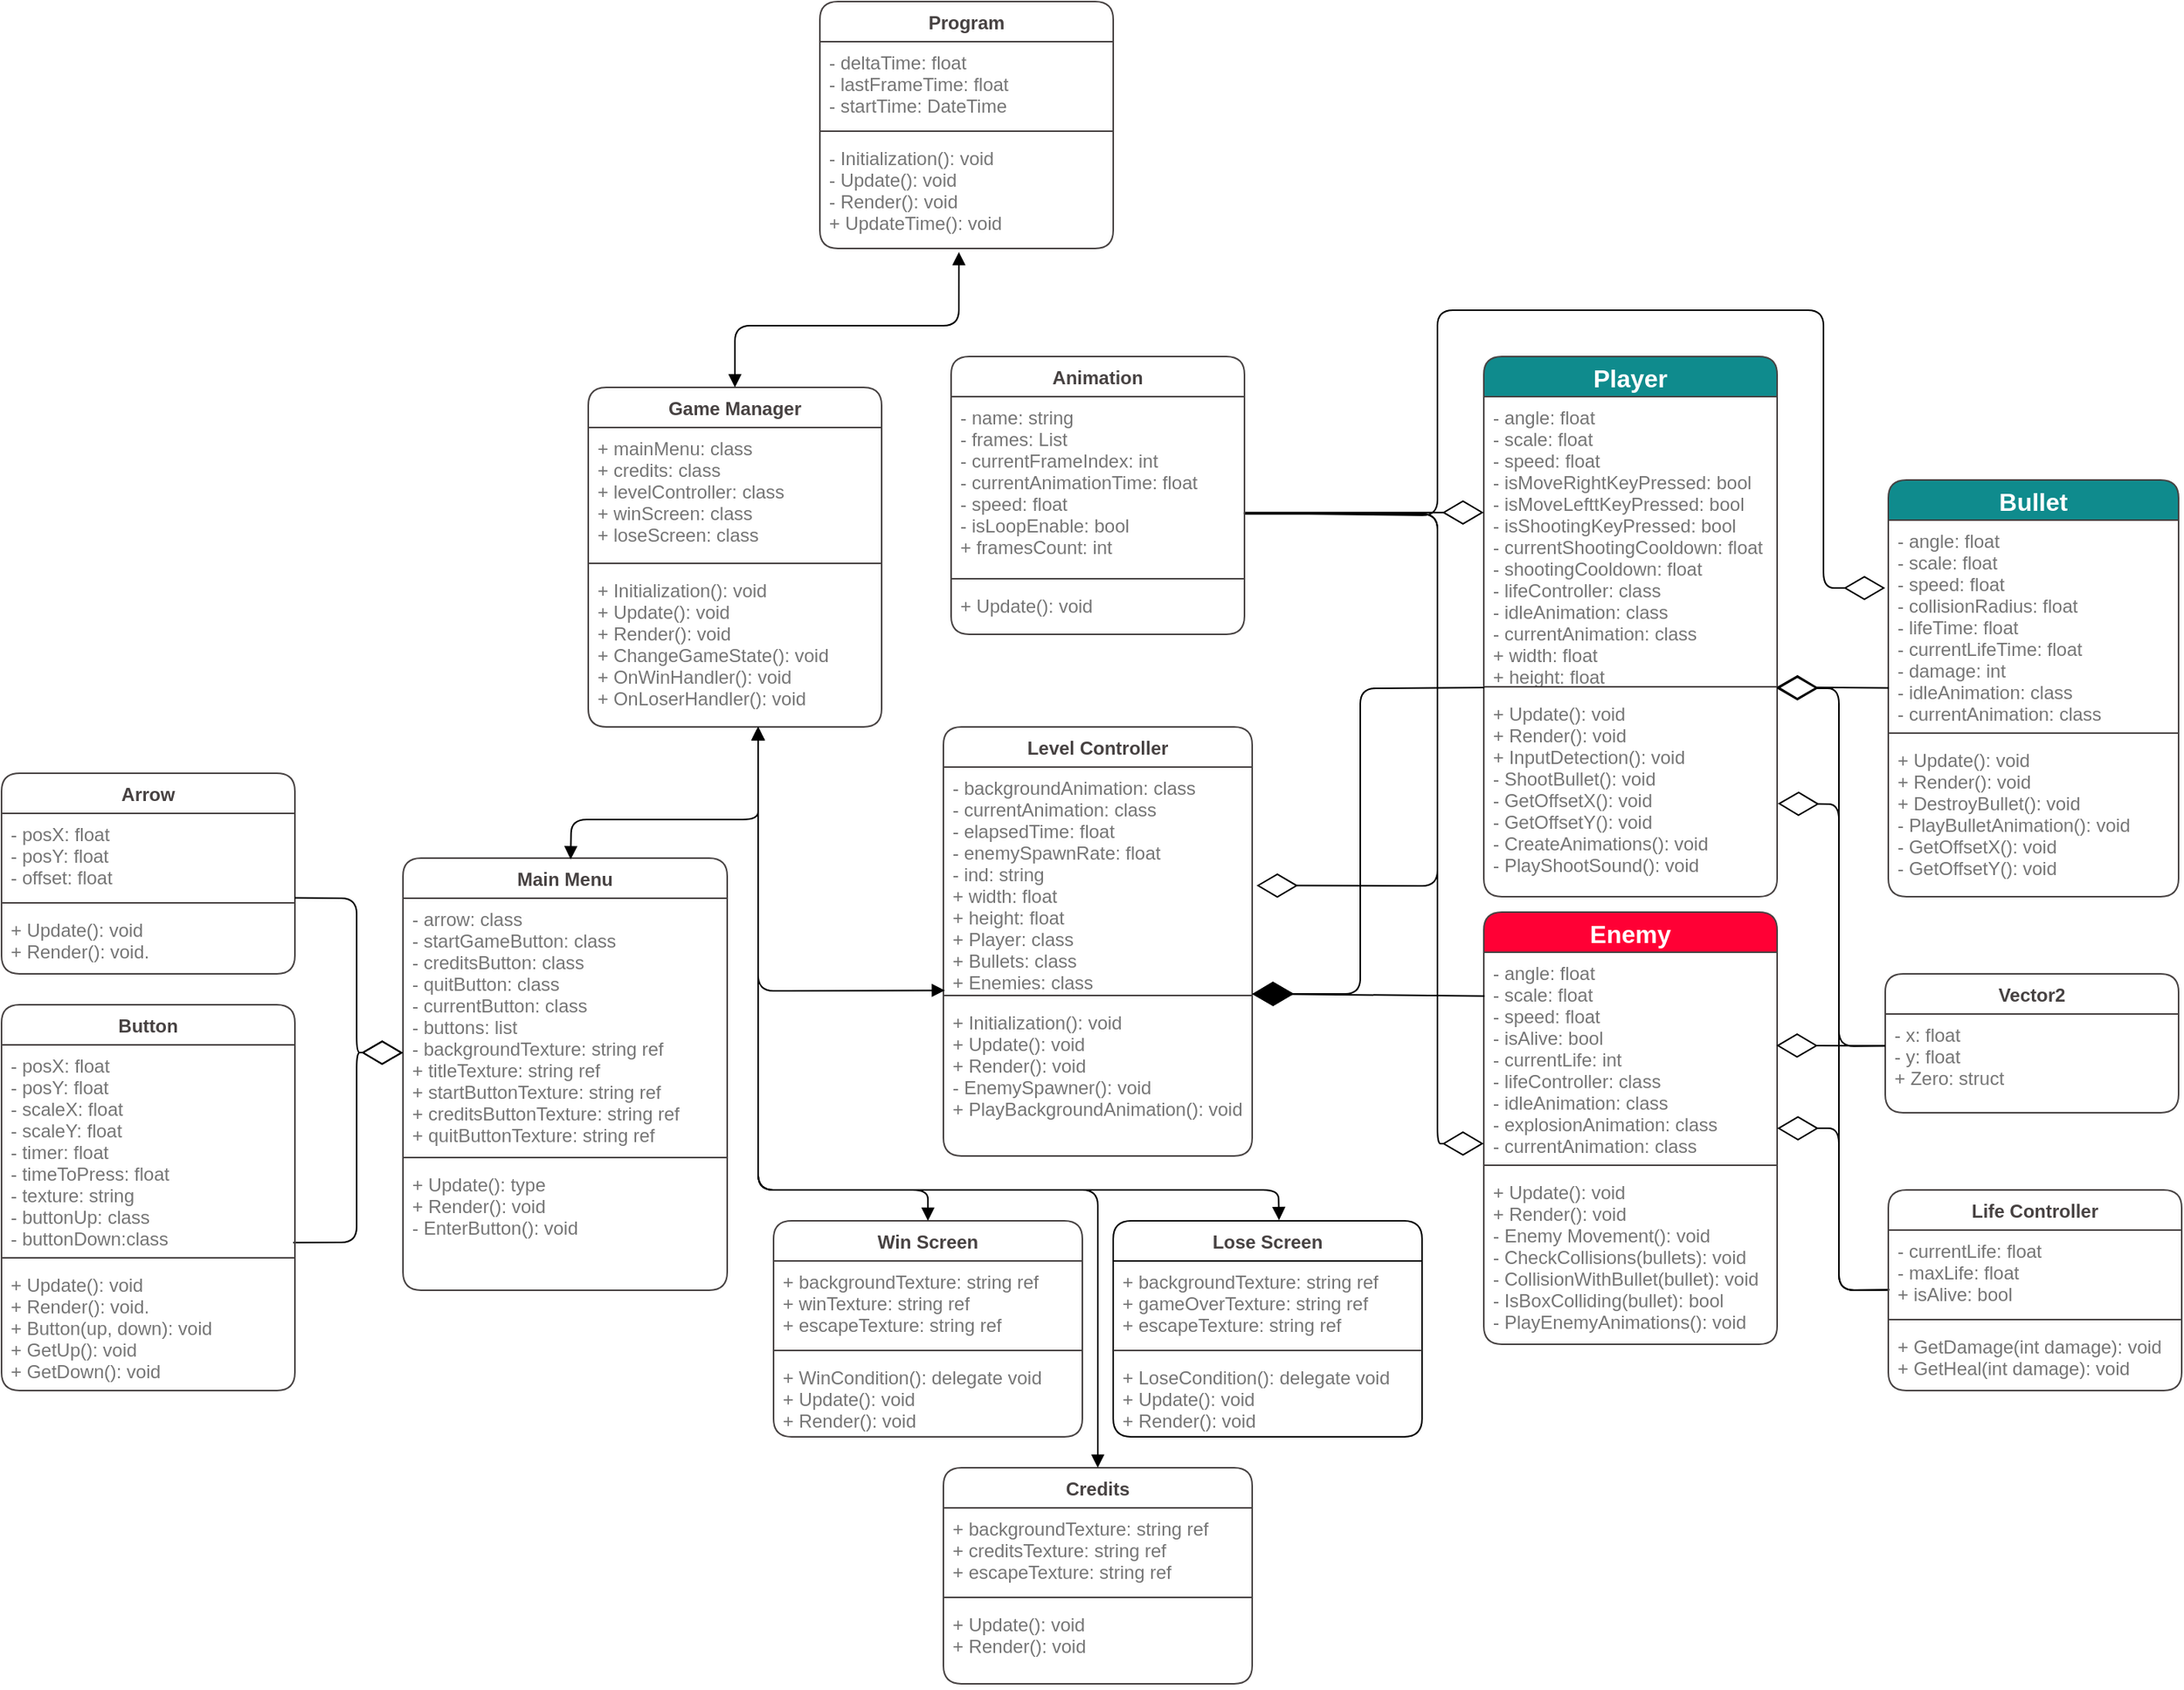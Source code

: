 <mxfile version="13.7.6" type="github">
  <diagram id="qndzooYuOsI9vQTV-2E2" name="Page-1">
    <mxGraphModel dx="2426" dy="2489" grid="1" gridSize="10" guides="1" tooltips="1" connect="1" arrows="1" fold="1" page="1" pageScale="1" pageWidth="827" pageHeight="1169" math="0" shadow="0">
      <root>
        <mxCell id="0" />
        <mxCell id="1" parent="0" />
        <mxCell id="__Ho9a0e8Cbjixezcl90-10" value="Main Menu" style="swimlane;fontStyle=1;align=center;verticalAlign=top;childLayout=stackLayout;horizontal=1;startSize=26;horizontalStack=0;resizeParent=1;resizeParentMax=0;resizeLast=0;collapsible=1;marginBottom=0;strokeColor=#474242;fontColor=#474242;rounded=1;" parent="1" vertex="1">
          <mxGeometry x="290" y="105" width="210" height="280" as="geometry">
            <mxRectangle x="540" y="60" width="90" height="26" as="alternateBounds" />
          </mxGeometry>
        </mxCell>
        <mxCell id="__Ho9a0e8Cbjixezcl90-11" value="- arrow: class&#xa;- startGameButton: class&#xa;- creditsButton: class&#xa;- quitButton: class&#xa;- currentButton: class&#xa;- buttons: list&#xa;- backgroundTexture: string ref&#xa;+ titleTexture: string ref&#xa;+ startButtonTexture: string ref&#xa;+ creditsButtonTexture: string ref&#xa;+ quitButtonTexture: string ref&#xa;&#xa;&#xa;&#xa;" style="text;strokeColor=none;fillColor=none;align=left;verticalAlign=top;spacingLeft=4;spacingRight=4;overflow=hidden;rotatable=0;points=[[0,0.5],[1,0.5]];portConstraint=eastwest;fontColor=#757575;" parent="__Ho9a0e8Cbjixezcl90-10" vertex="1">
          <mxGeometry y="26" width="210" height="164" as="geometry" />
        </mxCell>
        <mxCell id="__Ho9a0e8Cbjixezcl90-12" value="" style="line;strokeWidth=1;fillColor=none;align=left;verticalAlign=middle;spacingTop=-1;spacingLeft=3;spacingRight=3;rotatable=0;labelPosition=right;points=[];portConstraint=eastwest;strokeColor=#474242;" parent="__Ho9a0e8Cbjixezcl90-10" vertex="1">
          <mxGeometry y="190" width="210" height="8" as="geometry" />
        </mxCell>
        <mxCell id="__Ho9a0e8Cbjixezcl90-13" value="+ Update(): type&#xa;+ Render(): void&#xa;- EnterButton(): void" style="text;strokeColor=none;fillColor=none;align=left;verticalAlign=top;spacingLeft=4;spacingRight=4;overflow=hidden;rotatable=0;points=[[0,0.5],[1,0.5]];portConstraint=eastwest;fontColor=#757575;" parent="__Ho9a0e8Cbjixezcl90-10" vertex="1">
          <mxGeometry y="198" width="210" height="82" as="geometry" />
        </mxCell>
        <mxCell id="cDbr9pqiHkYNRHpvem8W-2" value="Program" style="swimlane;fontStyle=1;align=center;verticalAlign=top;childLayout=stackLayout;horizontal=1;startSize=26;horizontalStack=0;resizeParent=1;resizeParentMax=0;resizeLast=0;collapsible=1;marginBottom=0;strokeColor=#474242;fontColor=#474242;rounded=1;" vertex="1" parent="1">
          <mxGeometry x="560" y="-450" width="190" height="160" as="geometry">
            <mxRectangle x="320" y="80" width="120" height="26" as="alternateBounds" />
          </mxGeometry>
        </mxCell>
        <mxCell id="cDbr9pqiHkYNRHpvem8W-3" value="- deltaTime: float&#xa;- lastFrameTime: float&#xa;- startTime: DateTime" style="text;strokeColor=none;fillColor=none;align=left;verticalAlign=top;spacingLeft=4;spacingRight=4;overflow=hidden;rotatable=0;points=[[0,0.5],[1,0.5]];portConstraint=eastwest;fontColor=#757575;fontSize=12;spacing=2;labelBorderColor=none;labelBackgroundColor=none;glass=0;rounded=0;shadow=0;" vertex="1" parent="cDbr9pqiHkYNRHpvem8W-2">
          <mxGeometry y="26" width="190" height="54" as="geometry" />
        </mxCell>
        <mxCell id="cDbr9pqiHkYNRHpvem8W-4" value="" style="line;strokeWidth=1;fillColor=none;align=left;verticalAlign=middle;spacingTop=-1;spacingLeft=3;spacingRight=3;rotatable=0;labelPosition=right;points=[];portConstraint=eastwest;strokeColor=#474242;" vertex="1" parent="cDbr9pqiHkYNRHpvem8W-2">
          <mxGeometry y="80" width="190" height="8" as="geometry" />
        </mxCell>
        <mxCell id="cDbr9pqiHkYNRHpvem8W-5" value="- Initialization(): void&#xa;- Update(): void&#xa;- Render(): void&#xa;+ UpdateTime(): void&#xa;" style="text;strokeColor=none;fillColor=none;align=left;verticalAlign=top;spacingLeft=4;spacingRight=4;overflow=hidden;rotatable=0;points=[[0,0.5],[1,0.5]];portConstraint=eastwest;fontColor=#757575;" vertex="1" parent="cDbr9pqiHkYNRHpvem8W-2">
          <mxGeometry y="88" width="190" height="72" as="geometry" />
        </mxCell>
        <mxCell id="VCtyWDP-UbswdoHUinNG-13" value="Win Screen" style="swimlane;fontStyle=1;align=center;verticalAlign=top;childLayout=stackLayout;horizontal=1;startSize=26;horizontalStack=0;resizeParent=1;resizeParentMax=0;resizeLast=0;collapsible=1;marginBottom=0;strokeColor=#474242;fillColor=none;fontColor=#474242;rounded=1;" parent="1" vertex="1">
          <mxGeometry x="530" y="340" width="200" height="140" as="geometry">
            <mxRectangle x="540" y="60" width="90" height="26" as="alternateBounds" />
          </mxGeometry>
        </mxCell>
        <mxCell id="VCtyWDP-UbswdoHUinNG-14" value="+ backgroundTexture: string ref&#xa;+ winTexture: string ref&#xa;+ escapeTexture: string ref&#xa;&#xa;" style="text;strokeColor=none;fillColor=none;align=left;verticalAlign=top;spacingLeft=4;spacingRight=4;overflow=hidden;rotatable=0;points=[[0,0.5],[1,0.5]];portConstraint=eastwest;fontColor=#757575;" parent="VCtyWDP-UbswdoHUinNG-13" vertex="1">
          <mxGeometry y="26" width="200" height="54" as="geometry" />
        </mxCell>
        <mxCell id="VCtyWDP-UbswdoHUinNG-15" value="" style="line;strokeWidth=1;fillColor=none;align=left;verticalAlign=middle;spacingTop=-1;spacingLeft=3;spacingRight=3;rotatable=0;labelPosition=right;points=[];portConstraint=eastwest;strokeColor=#474242;" parent="VCtyWDP-UbswdoHUinNG-13" vertex="1">
          <mxGeometry y="80" width="200" height="8" as="geometry" />
        </mxCell>
        <mxCell id="VCtyWDP-UbswdoHUinNG-16" value="+ WinCondition(): delegate void&#xa;+ Update(): void&#xa;+ Render(): void&#xa;" style="text;strokeColor=none;fillColor=none;align=left;verticalAlign=top;spacingLeft=4;spacingRight=4;overflow=hidden;rotatable=0;points=[[0,0.5],[1,0.5]];portConstraint=eastwest;fontColor=#757575;" parent="VCtyWDP-UbswdoHUinNG-13" vertex="1">
          <mxGeometry y="88" width="200" height="52" as="geometry" />
        </mxCell>
        <mxCell id="VCtyWDP-UbswdoHUinNG-17" value="Lose Screen" style="swimlane;fontStyle=1;align=center;verticalAlign=top;childLayout=stackLayout;horizontal=1;startSize=26;horizontalStack=0;resizeParent=1;resizeParentMax=0;resizeLast=0;collapsible=1;marginBottom=0;rounded=1;fontColor=#474242;" parent="1" vertex="1">
          <mxGeometry x="750" y="340" width="200" height="140" as="geometry">
            <mxRectangle x="540" y="60" width="90" height="26" as="alternateBounds" />
          </mxGeometry>
        </mxCell>
        <mxCell id="VCtyWDP-UbswdoHUinNG-18" value="+ backgroundTexture: string ref&#xa;+ gameOverTexture: string ref&#xa;+ escapeTexture: string ref&#xa;&#xa;" style="text;strokeColor=none;fillColor=none;align=left;verticalAlign=top;spacingLeft=4;spacingRight=4;overflow=hidden;rotatable=0;points=[[0,0.5],[1,0.5]];portConstraint=eastwest;fontColor=#757575;" parent="VCtyWDP-UbswdoHUinNG-17" vertex="1">
          <mxGeometry y="26" width="200" height="54" as="geometry" />
        </mxCell>
        <mxCell id="VCtyWDP-UbswdoHUinNG-19" value="" style="line;strokeWidth=1;fillColor=none;align=left;verticalAlign=middle;spacingTop=-1;spacingLeft=3;spacingRight=3;rotatable=0;labelPosition=right;points=[];portConstraint=eastwest;strokeColor=#474242;" parent="VCtyWDP-UbswdoHUinNG-17" vertex="1">
          <mxGeometry y="80" width="200" height="8" as="geometry" />
        </mxCell>
        <mxCell id="VCtyWDP-UbswdoHUinNG-20" value="+ LoseCondition(): delegate void&#xa;+ Update(): void&#xa;+ Render(): void&#xa;" style="text;strokeColor=none;fillColor=none;align=left;verticalAlign=top;spacingLeft=4;spacingRight=4;overflow=hidden;rotatable=0;points=[[0,0.5],[1,0.5]];portConstraint=eastwest;fontColor=#757575;" parent="VCtyWDP-UbswdoHUinNG-17" vertex="1">
          <mxGeometry y="88" width="200" height="52" as="geometry" />
        </mxCell>
        <mxCell id="VCtyWDP-UbswdoHUinNG-9" value="Credits" style="swimlane;fontStyle=1;align=center;verticalAlign=top;childLayout=stackLayout;horizontal=1;startSize=26;horizontalStack=0;resizeParent=1;resizeParentMax=0;resizeLast=0;collapsible=1;marginBottom=0;rounded=1;strokeColor=#474242;fontColor=#474242;" parent="1" vertex="1">
          <mxGeometry x="640" y="500" width="200" height="140" as="geometry">
            <mxRectangle x="540" y="60" width="90" height="26" as="alternateBounds" />
          </mxGeometry>
        </mxCell>
        <mxCell id="VCtyWDP-UbswdoHUinNG-10" value="+ backgroundTexture: string ref&#xa;+ creditsTexture: string ref&#xa;+ escapeTexture: string ref&#xa;&#xa;" style="text;strokeColor=none;fillColor=none;align=left;verticalAlign=top;spacingLeft=4;spacingRight=4;overflow=hidden;rotatable=0;points=[[0,0.5],[1,0.5]];portConstraint=eastwest;fontColor=#757575;" parent="VCtyWDP-UbswdoHUinNG-9" vertex="1">
          <mxGeometry y="26" width="200" height="54" as="geometry" />
        </mxCell>
        <mxCell id="VCtyWDP-UbswdoHUinNG-11" value="" style="line;strokeWidth=1;fillColor=none;align=left;verticalAlign=middle;spacingTop=-1;spacingLeft=3;spacingRight=3;rotatable=0;labelPosition=right;points=[];portConstraint=eastwest;strokeColor=#474242;" parent="VCtyWDP-UbswdoHUinNG-9" vertex="1">
          <mxGeometry y="80" width="200" height="8" as="geometry" />
        </mxCell>
        <mxCell id="VCtyWDP-UbswdoHUinNG-12" value="+ Update(): void&#xa;+ Render(): void&#xa;" style="text;strokeColor=none;fillColor=none;align=left;verticalAlign=top;spacingLeft=4;spacingRight=4;overflow=hidden;rotatable=0;points=[[0,0.5],[1,0.5]];portConstraint=eastwest;fontColor=#757575;" parent="VCtyWDP-UbswdoHUinNG-9" vertex="1">
          <mxGeometry y="88" width="200" height="52" as="geometry" />
        </mxCell>
        <mxCell id="VCtyWDP-UbswdoHUinNG-1" value="Level Controller" style="swimlane;fontStyle=1;align=center;verticalAlign=top;childLayout=stackLayout;horizontal=1;startSize=26;horizontalStack=0;resizeParent=1;resizeParentMax=0;resizeLast=0;collapsible=1;marginBottom=0;strokeColor=#474242;fontColor=#474242;rounded=1;" parent="1" vertex="1">
          <mxGeometry x="640" y="20" width="200" height="278" as="geometry">
            <mxRectangle x="540" y="60" width="90" height="26" as="alternateBounds" />
          </mxGeometry>
        </mxCell>
        <mxCell id="VCtyWDP-UbswdoHUinNG-2" value="- backgroundAnimation: class&#xa;- currentAnimation: class&#xa;- elapsedTime: float&#xa;- enemySpawnRate: float&#xa;- ind: string&#xa;+ width: float&#xa;+ height: float&#xa;+ Player: class&#xa;+ Bullets: class&#xa;+ Enemies: class&#xa;&#xa;&#xa;" style="text;strokeColor=none;fillColor=none;align=left;verticalAlign=top;spacingLeft=4;spacingRight=4;overflow=hidden;rotatable=0;points=[[0,0.5],[1,0.5]];portConstraint=eastwest;fontColor=#757575;" parent="VCtyWDP-UbswdoHUinNG-1" vertex="1">
          <mxGeometry y="26" width="200" height="144" as="geometry" />
        </mxCell>
        <mxCell id="VCtyWDP-UbswdoHUinNG-3" value="" style="line;strokeWidth=1;fillColor=none;align=left;verticalAlign=middle;spacingTop=-1;spacingLeft=3;spacingRight=3;rotatable=0;labelPosition=right;points=[];portConstraint=eastwest;strokeColor=#474242;" parent="VCtyWDP-UbswdoHUinNG-1" vertex="1">
          <mxGeometry y="170" width="200" height="8" as="geometry" />
        </mxCell>
        <mxCell id="VCtyWDP-UbswdoHUinNG-4" value="+ Initialization(): void&#xa;+ Update(): void&#xa;+ Render(): void&#xa;- EnemySpawner(): void&#xa;+ PlayBackgroundAnimation(): void" style="text;strokeColor=none;fillColor=none;align=left;verticalAlign=top;spacingLeft=4;spacingRight=4;overflow=hidden;rotatable=0;points=[[0,0.5],[1,0.5]];portConstraint=eastwest;fontColor=#757575;" parent="VCtyWDP-UbswdoHUinNG-1" vertex="1">
          <mxGeometry y="178" width="200" height="100" as="geometry" />
        </mxCell>
        <mxCell id="cDbr9pqiHkYNRHpvem8W-6" value="Player" style="swimlane;fontStyle=1;align=center;verticalAlign=middle;childLayout=stackLayout;horizontal=1;startSize=26;horizontalStack=0;resizeParent=1;resizeParentMax=0;resizeLast=0;collapsible=1;marginBottom=0;strokeColor=#474242;fontColor=#FFFFFF;rounded=1;fillColor=#0F8B8D;fontSize=16;" vertex="1" parent="1">
          <mxGeometry x="990" y="-220" width="190" height="350" as="geometry">
            <mxRectangle x="637" y="490" width="90" height="26" as="alternateBounds" />
          </mxGeometry>
        </mxCell>
        <mxCell id="cDbr9pqiHkYNRHpvem8W-7" value="- angle: float&#xa;- scale: float&#xa;- speed: float&#xa;- isMoveRightKeyPressed: bool&#xa;- isMoveLefttKeyPressed: bool&#xa;- isShootingKeyPressed: bool&#xa;- currentShootingCooldown: float&#xa;- shootingCooldown: float  &#xa;- lifeController: class&#xa;- idleAnimation: class&#xa;- currentAnimation: class&#xa;+ width: float&#xa;+ height: float&#xa;&#xa;" style="text;strokeColor=none;fillColor=none;align=left;verticalAlign=top;spacingLeft=4;spacingRight=4;overflow=hidden;rotatable=0;points=[[0,0.5],[1,0.5]];portConstraint=eastwest;fontColor=#757575;" vertex="1" parent="cDbr9pqiHkYNRHpvem8W-6">
          <mxGeometry y="26" width="190" height="184" as="geometry" />
        </mxCell>
        <mxCell id="cDbr9pqiHkYNRHpvem8W-8" value="" style="line;strokeWidth=1;fillColor=none;align=left;verticalAlign=middle;spacingTop=-1;spacingLeft=3;spacingRight=3;rotatable=0;labelPosition=right;points=[];portConstraint=eastwest;strokeColor=#474242;" vertex="1" parent="cDbr9pqiHkYNRHpvem8W-6">
          <mxGeometry y="210" width="190" height="8" as="geometry" />
        </mxCell>
        <mxCell id="cDbr9pqiHkYNRHpvem8W-9" value="+ Update(): void&#xa;+ Render(): void&#xa;+ InputDetection(): void&#xa;- ShootBullet(): void&#xa;- GetOffsetX(): void&#xa;- GetOffsetY(): void&#xa;- CreateAnimations(): void&#xa;- PlayShootSound(): void&#xa;" style="text;strokeColor=none;fillColor=none;align=left;verticalAlign=top;spacingLeft=4;spacingRight=4;overflow=hidden;rotatable=0;points=[[0,0.5],[1,0.5]];portConstraint=eastwest;fontColor=#757575;" vertex="1" parent="cDbr9pqiHkYNRHpvem8W-6">
          <mxGeometry y="218" width="190" height="132" as="geometry" />
        </mxCell>
        <mxCell id="JQmmX0cI3mCRt0OUdjcZ-9" value="Enemy" style="swimlane;fontStyle=1;align=center;verticalAlign=middle;childLayout=stackLayout;horizontal=1;startSize=26;horizontalStack=0;resizeParent=1;resizeParentMax=0;resizeLast=0;collapsible=1;marginBottom=0;strokeColor=#474242;fillColor=#FF0035;fontColor=#FFFFFF;rounded=1;fontSize=16;" parent="1" vertex="1">
          <mxGeometry x="990" y="140" width="190" height="280" as="geometry">
            <mxRectangle x="350" y="450" width="90" height="26" as="alternateBounds" />
          </mxGeometry>
        </mxCell>
        <mxCell id="JQmmX0cI3mCRt0OUdjcZ-10" value="- angle: float&#xa;- scale: float&#xa;- speed: float&#xa;- isAlive: bool&#xa;- currentLife: int &#xa;- lifeController: class&#xa;- idleAnimation: class&#xa;- explosionAnimation: class&#xa;- currentAnimation: class&#xa;" style="text;strokeColor=none;fillColor=none;align=left;verticalAlign=top;spacingLeft=4;spacingRight=4;overflow=hidden;rotatable=0;points=[[0,0.5],[1,0.5]];portConstraint=eastwest;fontColor=#757575;" parent="JQmmX0cI3mCRt0OUdjcZ-9" vertex="1">
          <mxGeometry y="26" width="190" height="134" as="geometry" />
        </mxCell>
        <mxCell id="JQmmX0cI3mCRt0OUdjcZ-11" value="" style="line;strokeWidth=1;fillColor=none;align=left;verticalAlign=middle;spacingTop=-1;spacingLeft=3;spacingRight=3;rotatable=0;labelPosition=right;points=[];portConstraint=eastwest;strokeColor=#474242;" parent="JQmmX0cI3mCRt0OUdjcZ-9" vertex="1">
          <mxGeometry y="160" width="190" height="8" as="geometry" />
        </mxCell>
        <mxCell id="JQmmX0cI3mCRt0OUdjcZ-12" value="+ Update(): void&#xa;+ Render(): void&#xa;- Enemy Movement(): void&#xa;- CheckCollisions(bullets): void&#xa;- CollisionWithBullet(bullet): void&#xa;- IsBoxColliding(bullet): bool&#xa;- PlayEnemyAnimations(): void&#xa;" style="text;strokeColor=none;fillColor=none;align=left;verticalAlign=top;spacingLeft=4;spacingRight=4;overflow=hidden;rotatable=0;points=[[0,0.5],[1,0.5]];portConstraint=eastwest;fontColor=#757575;" parent="JQmmX0cI3mCRt0OUdjcZ-9" vertex="1">
          <mxGeometry y="168" width="190" height="112" as="geometry" />
        </mxCell>
        <mxCell id="cDbr9pqiHkYNRHpvem8W-25" value="" style="endArrow=diamondThin;endFill=0;endSize=24;html=1;fontSize=16;fontColor=#474242;entryX=1;entryY=0.851;entryDx=0;entryDy=0;entryPerimeter=0;exitX=0.004;exitY=0.716;exitDx=0;exitDy=0;exitPerimeter=0;" edge="1" parent="1" source="JQmmX0cI3mCRt0OUdjcZ-2" target="JQmmX0cI3mCRt0OUdjcZ-10">
          <mxGeometry width="160" relative="1" as="geometry">
            <mxPoint x="1230" y="280" as="sourcePoint" />
            <mxPoint x="1310" y="280" as="targetPoint" />
            <Array as="points">
              <mxPoint x="1220" y="385" />
              <mxPoint x="1220" y="280" />
            </Array>
          </mxGeometry>
        </mxCell>
        <mxCell id="cDbr9pqiHkYNRHpvem8W-26" value="" style="endArrow=diamondThin;endFill=0;endSize=24;html=1;fontSize=16;fontColor=#474242;exitX=0;exitY=0.72;exitDx=0;exitDy=0;exitPerimeter=0;entryX=0.998;entryY=0.625;entryDx=0;entryDy=0;entryPerimeter=0;" edge="1" parent="1" source="JQmmX0cI3mCRt0OUdjcZ-2" target="cDbr9pqiHkYNRHpvem8W-8">
          <mxGeometry width="160" relative="1" as="geometry">
            <mxPoint x="1180" y="120" as="sourcePoint" />
            <mxPoint x="1340" y="120" as="targetPoint" />
            <Array as="points">
              <mxPoint x="1220" y="385" />
              <mxPoint x="1220" y="280" />
              <mxPoint x="1220" y="-5" />
            </Array>
          </mxGeometry>
        </mxCell>
        <mxCell id="cDbr9pqiHkYNRHpvem8W-15" value="Bullet" style="swimlane;fontStyle=1;align=center;verticalAlign=middle;childLayout=stackLayout;horizontal=1;startSize=26;horizontalStack=0;resizeParent=1;resizeParentMax=0;resizeLast=0;collapsible=1;marginBottom=0;strokeColor=#474242;fontColor=#FFFFFF;rounded=1;fillColor=#0F8B8D;fontSize=16;" vertex="1" parent="1">
          <mxGeometry x="1252" y="-140" width="188" height="270" as="geometry">
            <mxRectangle x="627" y="860" width="90" height="26" as="alternateBounds" />
          </mxGeometry>
        </mxCell>
        <mxCell id="cDbr9pqiHkYNRHpvem8W-16" value="- angle: float&#xa;- scale: float&#xa;- speed: float&#xa;- collisionRadius: float&#xa;- lifeTime: float&#xa;- currentLifeTime: float&#xa;- damage: int&#xa;- idleAnimation: class&#xa;- currentAnimation: class&#xa;&#xa;" style="text;strokeColor=none;fillColor=none;align=left;verticalAlign=top;spacingLeft=4;spacingRight=4;overflow=hidden;rotatable=0;points=[[0,0.5],[1,0.5]];portConstraint=eastwest;fontColor=#757575;" vertex="1" parent="cDbr9pqiHkYNRHpvem8W-15">
          <mxGeometry y="26" width="188" height="134" as="geometry" />
        </mxCell>
        <mxCell id="cDbr9pqiHkYNRHpvem8W-17" value="" style="line;strokeWidth=1;fillColor=none;align=left;verticalAlign=middle;spacingTop=-1;spacingLeft=3;spacingRight=3;rotatable=0;labelPosition=right;points=[];portConstraint=eastwest;strokeColor=#474242;" vertex="1" parent="cDbr9pqiHkYNRHpvem8W-15">
          <mxGeometry y="160" width="188" height="8" as="geometry" />
        </mxCell>
        <mxCell id="cDbr9pqiHkYNRHpvem8W-18" value="+ Update(): void&#xa;+ Render(): void&#xa;+ DestroyBullet(): void&#xa;- PlayBulletAnimation(): void&#xa;- GetOffsetX(): void&#xa;- GetOffsetY(): void&#xa;" style="text;strokeColor=none;fillColor=none;align=left;verticalAlign=top;spacingLeft=4;spacingRight=4;overflow=hidden;rotatable=0;points=[[0,0.5],[1,0.5]];portConstraint=eastwest;fontColor=#757575;" vertex="1" parent="cDbr9pqiHkYNRHpvem8W-15">
          <mxGeometry y="168" width="188" height="102" as="geometry" />
        </mxCell>
        <mxCell id="cDbr9pqiHkYNRHpvem8W-30" value="" style="endArrow=diamondThin;endFill=1;endSize=24;html=1;fontSize=16;fontColor=#474242;exitX=0.003;exitY=0.212;exitDx=0;exitDy=0;exitPerimeter=0;" edge="1" parent="1" source="JQmmX0cI3mCRt0OUdjcZ-10" target="VCtyWDP-UbswdoHUinNG-3">
          <mxGeometry width="160" relative="1" as="geometry">
            <mxPoint x="840" y="215" as="sourcePoint" />
            <mxPoint x="1000" y="215" as="targetPoint" />
            <Array as="points">
              <mxPoint x="850" y="193" />
            </Array>
          </mxGeometry>
        </mxCell>
        <mxCell id="cDbr9pqiHkYNRHpvem8W-31" value="" style="endArrow=diamondThin;endFill=0;endSize=24;html=1;fontSize=16;fontColor=#474242;exitX=0.994;exitY=0.956;exitDx=0;exitDy=0;exitPerimeter=0;entryX=0;entryY=0.611;entryDx=0;entryDy=0;entryPerimeter=0;" edge="1" parent="1" source="JQmmX0cI3mCRt0OUdjcZ-18" target="__Ho9a0e8Cbjixezcl90-11">
          <mxGeometry width="160" relative="1" as="geometry">
            <mxPoint x="440" y="220" as="sourcePoint" />
            <mxPoint x="291" y="274" as="targetPoint" />
            <Array as="points">
              <mxPoint x="260" y="354" />
              <mxPoint x="260" y="231" />
            </Array>
          </mxGeometry>
        </mxCell>
        <mxCell id="__Ho9a0e8Cbjixezcl90-1" value="Game Manager" style="swimlane;fontStyle=1;align=center;verticalAlign=top;childLayout=stackLayout;horizontal=1;startSize=26;horizontalStack=0;resizeParent=1;resizeParentMax=0;resizeLast=0;collapsible=1;marginBottom=0;strokeColor=#474242;fontColor=#474242;rounded=1;" parent="1" vertex="1">
          <mxGeometry x="410" y="-200" width="190" height="220" as="geometry">
            <mxRectangle x="320" y="80" width="120" height="26" as="alternateBounds" />
          </mxGeometry>
        </mxCell>
        <mxCell id="__Ho9a0e8Cbjixezcl90-2" value="+ mainMenu: class&#xa;+ credits: class&#xa;+ levelController: class&#xa;+ winScreen: class&#xa;+ loseScreen: class" style="text;strokeColor=none;fillColor=none;align=left;verticalAlign=top;spacingLeft=4;spacingRight=4;overflow=hidden;rotatable=0;points=[[0,0.5],[1,0.5]];portConstraint=eastwest;fontColor=#757575;fontSize=12;spacing=2;labelBorderColor=none;labelBackgroundColor=none;glass=0;rounded=0;shadow=0;" parent="__Ho9a0e8Cbjixezcl90-1" vertex="1">
          <mxGeometry y="26" width="190" height="84" as="geometry" />
        </mxCell>
        <mxCell id="__Ho9a0e8Cbjixezcl90-3" value="" style="line;strokeWidth=1;fillColor=none;align=left;verticalAlign=middle;spacingTop=-1;spacingLeft=3;spacingRight=3;rotatable=0;labelPosition=right;points=[];portConstraint=eastwest;strokeColor=#474242;" parent="__Ho9a0e8Cbjixezcl90-1" vertex="1">
          <mxGeometry y="110" width="190" height="8" as="geometry" />
        </mxCell>
        <mxCell id="__Ho9a0e8Cbjixezcl90-4" value="+ Initialization(): void&#xa;+ Update(): void&#xa;+ Render(): void&#xa;+ ChangeGameState(): void&#xa;+ OnWinHandler(): void&#xa;+ OnLoserHandler(): void" style="text;strokeColor=none;fillColor=none;align=left;verticalAlign=top;spacingLeft=4;spacingRight=4;overflow=hidden;rotatable=0;points=[[0,0.5],[1,0.5]];portConstraint=eastwest;fontColor=#757575;" parent="__Ho9a0e8Cbjixezcl90-1" vertex="1">
          <mxGeometry y="118" width="190" height="102" as="geometry" />
        </mxCell>
        <mxCell id="cDbr9pqiHkYNRHpvem8W-36" value="" style="endArrow=block;startArrow=block;endFill=1;startFill=1;html=1;fontSize=16;fontColor=#474242;entryX=0.517;entryY=0.003;entryDx=0;entryDy=0;entryPerimeter=0;" edge="1" parent="1" target="__Ho9a0e8Cbjixezcl90-10">
          <mxGeometry width="160" relative="1" as="geometry">
            <mxPoint x="520" y="20" as="sourcePoint" />
            <mxPoint x="620" y="40" as="targetPoint" />
            <Array as="points">
              <mxPoint x="520" y="60" />
              <mxPoint x="520" y="80" />
              <mxPoint x="399" y="80" />
            </Array>
          </mxGeometry>
        </mxCell>
        <mxCell id="cDbr9pqiHkYNRHpvem8W-37" value="" style="endArrow=block;startArrow=block;endFill=1;startFill=1;html=1;fontSize=16;fontColor=#474242;entryX=0.537;entryY=-0.003;entryDx=0;entryDy=0;entryPerimeter=0;" edge="1" parent="1" target="VCtyWDP-UbswdoHUinNG-17">
          <mxGeometry width="160" relative="1" as="geometry">
            <mxPoint x="520" y="20" as="sourcePoint" />
            <mxPoint x="880" y="140" as="targetPoint" />
            <Array as="points">
              <mxPoint x="520" y="60" />
              <mxPoint x="520" y="320" />
              <mxPoint x="857" y="320" />
            </Array>
          </mxGeometry>
        </mxCell>
        <mxCell id="cDbr9pqiHkYNRHpvem8W-38" value="" style="endArrow=block;startArrow=block;endFill=1;startFill=1;html=1;fontSize=16;fontColor=#474242;entryX=0.005;entryY=1.005;entryDx=0;entryDy=0;entryPerimeter=0;" edge="1" parent="1" target="VCtyWDP-UbswdoHUinNG-2">
          <mxGeometry width="160" relative="1" as="geometry">
            <mxPoint x="520" y="20" as="sourcePoint" />
            <mxPoint x="740" y="90" as="targetPoint" />
            <Array as="points">
              <mxPoint x="520" y="60" />
              <mxPoint x="520" y="80" />
              <mxPoint x="520" y="191" />
            </Array>
          </mxGeometry>
        </mxCell>
        <mxCell id="cDbr9pqiHkYNRHpvem8W-39" value="" style="endArrow=block;startArrow=block;endFill=1;startFill=1;html=1;fontSize=16;fontColor=#474242;entryX=0.5;entryY=0;entryDx=0;entryDy=0;" edge="1" parent="1" target="VCtyWDP-UbswdoHUinNG-13">
          <mxGeometry width="160" relative="1" as="geometry">
            <mxPoint x="520" y="20" as="sourcePoint" />
            <mxPoint x="790" y="230" as="targetPoint" />
            <Array as="points">
              <mxPoint x="520" y="60" />
              <mxPoint x="520" y="320" />
              <mxPoint x="630" y="320" />
            </Array>
          </mxGeometry>
        </mxCell>
        <mxCell id="cDbr9pqiHkYNRHpvem8W-40" value="" style="endArrow=block;startArrow=block;endFill=1;startFill=1;html=1;fontSize=16;fontColor=#474242;entryX=0.5;entryY=0;entryDx=0;entryDy=0;" edge="1" parent="1" target="VCtyWDP-UbswdoHUinNG-9">
          <mxGeometry width="160" relative="1" as="geometry">
            <mxPoint x="520" y="20" as="sourcePoint" />
            <mxPoint x="520" y="660" as="targetPoint" />
            <Array as="points">
              <mxPoint x="520" y="320" />
              <mxPoint x="740" y="320" />
            </Array>
          </mxGeometry>
        </mxCell>
        <mxCell id="cDbr9pqiHkYNRHpvem8W-41" value="" style="endArrow=block;startArrow=block;endFill=1;startFill=1;html=1;fontSize=16;fontColor=#474242;entryX=0.474;entryY=1.032;entryDx=0;entryDy=0;entryPerimeter=0;exitX=0.5;exitY=0;exitDx=0;exitDy=0;" edge="1" parent="1" source="__Ho9a0e8Cbjixezcl90-1" target="cDbr9pqiHkYNRHpvem8W-5">
          <mxGeometry width="160" relative="1" as="geometry">
            <mxPoint x="650" y="-250" as="sourcePoint" />
            <mxPoint x="770" y="-170" as="targetPoint" />
            <Array as="points">
              <mxPoint x="505" y="-240" />
              <mxPoint x="650" y="-240" />
            </Array>
          </mxGeometry>
        </mxCell>
        <mxCell id="cDbr9pqiHkYNRHpvem8W-42" value="" style="endArrow=diamondThin;endFill=0;endSize=24;html=1;fontSize=16;fontColor=#474242;exitX=0.001;exitY=0.812;exitDx=0;exitDy=0;exitPerimeter=0;entryX=0.998;entryY=0.528;entryDx=0;entryDy=0;entryPerimeter=0;" edge="1" parent="1" source="cDbr9pqiHkYNRHpvem8W-16" target="cDbr9pqiHkYNRHpvem8W-8">
          <mxGeometry width="160" relative="1" as="geometry">
            <mxPoint x="1160" y="80" as="sourcePoint" />
            <mxPoint x="1180" y="-3" as="targetPoint" />
          </mxGeometry>
        </mxCell>
        <mxCell id="cDbr9pqiHkYNRHpvem8W-43" value="" style="endArrow=diamondThin;endFill=1;endSize=24;html=1;fontSize=16;fontColor=#474242;exitX=0.002;exitY=0.569;exitDx=0;exitDy=0;exitPerimeter=0;" edge="1" parent="1" source="cDbr9pqiHkYNRHpvem8W-8">
          <mxGeometry width="160" relative="1" as="geometry">
            <mxPoint x="870" y="60" as="sourcePoint" />
            <mxPoint x="840" y="193" as="targetPoint" />
            <Array as="points">
              <mxPoint x="910" y="-5" />
              <mxPoint x="910" y="193" />
              <mxPoint x="860" y="193" />
            </Array>
          </mxGeometry>
        </mxCell>
        <mxCell id="JQmmX0cI3mCRt0OUdjcZ-17" value="Button" style="swimlane;fontStyle=1;align=center;verticalAlign=top;childLayout=stackLayout;horizontal=1;startSize=26;horizontalStack=0;resizeParent=1;resizeParentMax=0;resizeLast=0;collapsible=1;marginBottom=0;strokeColor=#474242;fontColor=#474242;rounded=1;" parent="1" vertex="1">
          <mxGeometry x="30" y="200" width="190" height="250" as="geometry">
            <mxRectangle x="540" y="60" width="90" height="26" as="alternateBounds" />
          </mxGeometry>
        </mxCell>
        <mxCell id="JQmmX0cI3mCRt0OUdjcZ-18" value="- posX: float&#xa;- posY: float&#xa;- scaleX: float&#xa;- scaleY: float&#xa;- timer: float&#xa;- timeToPress: float&#xa;- texture: string&#xa;- buttonUp: class&#xa;- buttonDown:class&#xa;&#xa;" style="text;strokeColor=none;fillColor=none;align=left;verticalAlign=top;spacingLeft=4;spacingRight=4;overflow=hidden;rotatable=0;points=[[0,0.5],[1,0.5]];portConstraint=eastwest;fontColor=#757575;" parent="JQmmX0cI3mCRt0OUdjcZ-17" vertex="1">
          <mxGeometry y="26" width="190" height="134" as="geometry" />
        </mxCell>
        <mxCell id="JQmmX0cI3mCRt0OUdjcZ-19" value="" style="line;strokeWidth=1;fillColor=none;align=left;verticalAlign=middle;spacingTop=-1;spacingLeft=3;spacingRight=3;rotatable=0;labelPosition=right;points=[];portConstraint=eastwest;strokeColor=#474242;" parent="JQmmX0cI3mCRt0OUdjcZ-17" vertex="1">
          <mxGeometry y="160" width="190" height="8" as="geometry" />
        </mxCell>
        <mxCell id="JQmmX0cI3mCRt0OUdjcZ-20" value="+ Update(): void&#xa;+ Render(): void.&#xa;+ Button(up, down): void&#xa;+ GetUp(): void&#xa;+ GetDown(): void&#xa;" style="text;strokeColor=none;fillColor=none;align=left;verticalAlign=top;spacingLeft=4;spacingRight=4;overflow=hidden;rotatable=0;points=[[0,0.5],[1,0.5]];portConstraint=eastwest;fontColor=#757575;" parent="JQmmX0cI3mCRt0OUdjcZ-17" vertex="1">
          <mxGeometry y="168" width="190" height="82" as="geometry" />
        </mxCell>
        <mxCell id="cDbr9pqiHkYNRHpvem8W-45" value="Arrow" style="swimlane;fontStyle=1;align=center;verticalAlign=top;childLayout=stackLayout;horizontal=1;startSize=26;horizontalStack=0;resizeParent=1;resizeParentMax=0;resizeLast=0;collapsible=1;marginBottom=0;strokeColor=#474242;fontColor=#474242;rounded=1;" vertex="1" parent="1">
          <mxGeometry x="30" y="50" width="190" height="130" as="geometry">
            <mxRectangle x="540" y="60" width="90" height="26" as="alternateBounds" />
          </mxGeometry>
        </mxCell>
        <mxCell id="cDbr9pqiHkYNRHpvem8W-46" value="- posX: float&#xa;- posY: float&#xa;- offset: float&#xa;&#xa;" style="text;strokeColor=none;fillColor=none;align=left;verticalAlign=top;spacingLeft=4;spacingRight=4;overflow=hidden;rotatable=0;points=[[0,0.5],[1,0.5]];portConstraint=eastwest;fontColor=#757575;" vertex="1" parent="cDbr9pqiHkYNRHpvem8W-45">
          <mxGeometry y="26" width="190" height="54" as="geometry" />
        </mxCell>
        <mxCell id="cDbr9pqiHkYNRHpvem8W-47" value="" style="line;strokeWidth=1;fillColor=none;align=left;verticalAlign=middle;spacingTop=-1;spacingLeft=3;spacingRight=3;rotatable=0;labelPosition=right;points=[];portConstraint=eastwest;strokeColor=#474242;" vertex="1" parent="cDbr9pqiHkYNRHpvem8W-45">
          <mxGeometry y="80" width="190" height="8" as="geometry" />
        </mxCell>
        <mxCell id="cDbr9pqiHkYNRHpvem8W-48" value="+ Update(): void&#xa;+ Render(): void.&#xa;&#xa;" style="text;strokeColor=none;fillColor=none;align=left;verticalAlign=top;spacingLeft=4;spacingRight=4;overflow=hidden;rotatable=0;points=[[0,0.5],[1,0.5]];portConstraint=eastwest;fontColor=#757575;" vertex="1" parent="cDbr9pqiHkYNRHpvem8W-45">
          <mxGeometry y="88" width="190" height="42" as="geometry" />
        </mxCell>
        <mxCell id="cDbr9pqiHkYNRHpvem8W-50" value="" style="endArrow=diamondThin;endFill=0;endSize=24;html=1;fontSize=16;fontColor=#474242;exitX=1;exitY=1.015;exitDx=0;exitDy=0;exitPerimeter=0;entryX=0;entryY=0.61;entryDx=0;entryDy=0;entryPerimeter=0;" edge="1" parent="1" source="cDbr9pqiHkYNRHpvem8W-46" target="__Ho9a0e8Cbjixezcl90-11">
          <mxGeometry width="160" relative="1" as="geometry">
            <mxPoint x="550" y="300" as="sourcePoint" />
            <mxPoint x="710" y="300" as="targetPoint" />
            <Array as="points">
              <mxPoint x="260" y="131" />
              <mxPoint x="260" y="231" />
            </Array>
          </mxGeometry>
        </mxCell>
        <mxCell id="cDbr9pqiHkYNRHpvem8W-55" value="" style="endArrow=diamondThin;endFill=0;endSize=24;html=1;fontSize=16;fontColor=#474242;exitX=1.002;exitY=0.659;exitDx=0;exitDy=0;exitPerimeter=0;entryX=0;entryY=0.408;entryDx=0;entryDy=0;entryPerimeter=0;" edge="1" parent="1" source="cDbr9pqiHkYNRHpvem8W-52" target="cDbr9pqiHkYNRHpvem8W-7">
          <mxGeometry width="160" relative="1" as="geometry">
            <mxPoint x="1040" y="-50" as="sourcePoint" />
            <mxPoint x="1200" y="-50" as="targetPoint" />
          </mxGeometry>
        </mxCell>
        <mxCell id="cDbr9pqiHkYNRHpvem8W-56" value="" style="endArrow=diamondThin;endFill=0;endSize=24;html=1;fontSize=16;fontColor=#474242;exitX=0.999;exitY=0.667;exitDx=0;exitDy=0;exitPerimeter=0;entryX=0;entryY=0.925;entryDx=0;entryDy=0;entryPerimeter=0;" edge="1" parent="1" source="cDbr9pqiHkYNRHpvem8W-52" target="JQmmX0cI3mCRt0OUdjcZ-10">
          <mxGeometry width="160" relative="1" as="geometry">
            <mxPoint x="920.38" y="-108.874" as="sourcePoint" />
            <mxPoint x="960" y="90" as="targetPoint" />
            <Array as="points">
              <mxPoint x="960" y="-118" />
              <mxPoint x="960" y="290" />
            </Array>
          </mxGeometry>
        </mxCell>
        <mxCell id="cDbr9pqiHkYNRHpvem8W-57" value="" style="endArrow=diamondThin;endFill=0;endSize=24;html=1;fontSize=16;fontColor=#474242;exitX=1.002;exitY=0.665;exitDx=0;exitDy=0;exitPerimeter=0;entryX=1.014;entryY=0.533;entryDx=0;entryDy=0;entryPerimeter=0;" edge="1" parent="1" source="cDbr9pqiHkYNRHpvem8W-52" target="VCtyWDP-UbswdoHUinNG-2">
          <mxGeometry width="160" relative="1" as="geometry">
            <mxPoint x="920.38" y="-108.874" as="sourcePoint" />
            <mxPoint x="1000.0" y="-108.928" as="targetPoint" />
            <Array as="points">
              <mxPoint x="960" y="-118" />
              <mxPoint x="960" y="123" />
            </Array>
          </mxGeometry>
        </mxCell>
        <mxCell id="cDbr9pqiHkYNRHpvem8W-58" value="" style="endArrow=diamondThin;endFill=0;endSize=24;html=1;fontSize=16;fontColor=#474242;exitX=0.997;exitY=0.662;exitDx=0;exitDy=0;exitPerimeter=0;" edge="1" parent="1" source="cDbr9pqiHkYNRHpvem8W-52">
          <mxGeometry width="160" relative="1" as="geometry">
            <mxPoint x="930.38" y="-98.874" as="sourcePoint" />
            <mxPoint x="1250" y="-70" as="targetPoint" />
            <Array as="points">
              <mxPoint x="960" y="-117" />
              <mxPoint x="960" y="-250" />
              <mxPoint x="1090" y="-250" />
              <mxPoint x="1210" y="-250" />
              <mxPoint x="1210" y="-70" />
            </Array>
          </mxGeometry>
        </mxCell>
        <mxCell id="JQmmX0cI3mCRt0OUdjcZ-1" value="Life Controller" style="swimlane;fontStyle=1;align=center;verticalAlign=top;childLayout=stackLayout;horizontal=1;startSize=26;horizontalStack=0;resizeParent=1;resizeParentMax=0;resizeLast=0;collapsible=1;marginBottom=0;strokeColor=#474242;fontColor=#474242;rounded=1;" parent="1" vertex="1">
          <mxGeometry x="1252" y="320" width="190" height="130" as="geometry">
            <mxRectangle x="540" y="60" width="90" height="26" as="alternateBounds" />
          </mxGeometry>
        </mxCell>
        <mxCell id="JQmmX0cI3mCRt0OUdjcZ-2" value="- currentLife: float&#xa;- maxLife: float&#xa;+ isAlive: bool &#xa;&#xa;" style="text;strokeColor=none;fillColor=none;align=left;verticalAlign=top;spacingLeft=4;spacingRight=4;overflow=hidden;rotatable=0;points=[[0,0.5],[1,0.5]];portConstraint=eastwest;fontColor=#757575;" parent="JQmmX0cI3mCRt0OUdjcZ-1" vertex="1">
          <mxGeometry y="26" width="190" height="54" as="geometry" />
        </mxCell>
        <mxCell id="JQmmX0cI3mCRt0OUdjcZ-3" value="" style="line;strokeWidth=1;fillColor=none;align=left;verticalAlign=middle;spacingTop=-1;spacingLeft=3;spacingRight=3;rotatable=0;labelPosition=right;points=[];portConstraint=eastwest;strokeColor=#474242;" parent="JQmmX0cI3mCRt0OUdjcZ-1" vertex="1">
          <mxGeometry y="80" width="190" height="8" as="geometry" />
        </mxCell>
        <mxCell id="JQmmX0cI3mCRt0OUdjcZ-4" value="+ GetDamage(int damage): void&#xa;+ GetHeal(int damage): void&#xa;" style="text;strokeColor=none;fillColor=none;align=left;verticalAlign=top;spacingLeft=4;spacingRight=4;overflow=hidden;rotatable=0;points=[[0,0.5],[1,0.5]];portConstraint=eastwest;fontColor=#757575;" parent="JQmmX0cI3mCRt0OUdjcZ-1" vertex="1">
          <mxGeometry y="88" width="190" height="42" as="geometry" />
        </mxCell>
        <mxCell id="cDbr9pqiHkYNRHpvem8W-59" value="Vector2" style="swimlane;fontStyle=1;align=center;verticalAlign=top;childLayout=stackLayout;horizontal=1;startSize=26;horizontalStack=0;resizeParent=1;resizeParentMax=0;resizeLast=0;collapsible=1;marginBottom=0;strokeColor=#474242;fontColor=#474242;rounded=1;" vertex="1" parent="1">
          <mxGeometry x="1250" y="180" width="190" height="90" as="geometry">
            <mxRectangle x="540" y="60" width="90" height="26" as="alternateBounds" />
          </mxGeometry>
        </mxCell>
        <mxCell id="cDbr9pqiHkYNRHpvem8W-60" value="- x: float&#xa;- y: float&#xa;+ Zero: struct &#xa;&#xa;" style="text;strokeColor=none;fillColor=none;align=left;verticalAlign=top;spacingLeft=4;spacingRight=4;overflow=hidden;rotatable=0;points=[[0,0.5],[1,0.5]];portConstraint=eastwest;fontColor=#757575;" vertex="1" parent="cDbr9pqiHkYNRHpvem8W-59">
          <mxGeometry y="26" width="190" height="54" as="geometry" />
        </mxCell>
        <mxCell id="cDbr9pqiHkYNRHpvem8W-62" value="&#xa;" style="text;strokeColor=none;fillColor=none;align=left;verticalAlign=top;spacingLeft=4;spacingRight=4;overflow=hidden;rotatable=0;points=[[0,0.5],[1,0.5]];portConstraint=eastwest;fontColor=#757575;dashed=1;" vertex="1" parent="cDbr9pqiHkYNRHpvem8W-59">
          <mxGeometry y="80" width="190" height="10" as="geometry" />
        </mxCell>
        <mxCell id="cDbr9pqiHkYNRHpvem8W-63" value="" style="endArrow=diamondThin;endFill=0;endSize=24;html=1;fontSize=16;fontColor=#474242;exitX=0;exitY=0.382;exitDx=0;exitDy=0;exitPerimeter=0;entryX=0.997;entryY=0.451;entryDx=0;entryDy=0;entryPerimeter=0;" edge="1" parent="1" source="cDbr9pqiHkYNRHpvem8W-60" target="JQmmX0cI3mCRt0OUdjcZ-10">
          <mxGeometry width="160" relative="1" as="geometry">
            <mxPoint x="1160" y="230" as="sourcePoint" />
            <mxPoint x="1180" y="280" as="targetPoint" />
          </mxGeometry>
        </mxCell>
        <mxCell id="cDbr9pqiHkYNRHpvem8W-69" value="" style="endArrow=diamondThin;endFill=0;endSize=24;html=1;fontSize=16;fontColor=#474242;entryX=1.002;entryY=0.543;entryDx=0;entryDy=0;entryPerimeter=0;exitX=-0.001;exitY=0.381;exitDx=0;exitDy=0;exitPerimeter=0;" edge="1" parent="1" source="cDbr9pqiHkYNRHpvem8W-60" target="cDbr9pqiHkYNRHpvem8W-9">
          <mxGeometry width="160" relative="1" as="geometry">
            <mxPoint x="1250" y="230" as="sourcePoint" />
            <mxPoint x="1189.43" y="236.434" as="targetPoint" />
            <Array as="points">
              <mxPoint x="1220" y="227" />
              <mxPoint x="1220" y="70" />
            </Array>
          </mxGeometry>
        </mxCell>
        <mxCell id="cDbr9pqiHkYNRHpvem8W-51" value="Animation" style="swimlane;fontStyle=1;align=center;verticalAlign=top;childLayout=stackLayout;horizontal=1;startSize=26;horizontalStack=0;resizeParent=1;resizeParentMax=0;resizeLast=0;collapsible=1;marginBottom=0;strokeColor=#474242;fontColor=#474242;rounded=1;" vertex="1" parent="1">
          <mxGeometry x="645" y="-220" width="190" height="180" as="geometry">
            <mxRectangle x="540" y="60" width="90" height="26" as="alternateBounds" />
          </mxGeometry>
        </mxCell>
        <mxCell id="cDbr9pqiHkYNRHpvem8W-52" value="- name: string&#xa;- frames: List&#xa;- currentFrameIndex: int&#xa;- currentAnimationTime: float&#xa;- speed: float&#xa;- isLoopEnable: bool&#xa;+ framesCount: int&#xa;&#xa;&#xa;" style="text;strokeColor=none;fillColor=none;align=left;verticalAlign=top;spacingLeft=4;spacingRight=4;overflow=hidden;rotatable=0;points=[[0,0.5],[1,0.5]];portConstraint=eastwest;fontColor=#757575;" vertex="1" parent="cDbr9pqiHkYNRHpvem8W-51">
          <mxGeometry y="26" width="190" height="114" as="geometry" />
        </mxCell>
        <mxCell id="cDbr9pqiHkYNRHpvem8W-53" value="" style="line;strokeWidth=1;fillColor=none;align=left;verticalAlign=middle;spacingTop=-1;spacingLeft=3;spacingRight=3;rotatable=0;labelPosition=right;points=[];portConstraint=eastwest;strokeColor=#474242;" vertex="1" parent="cDbr9pqiHkYNRHpvem8W-51">
          <mxGeometry y="140" width="190" height="8" as="geometry" />
        </mxCell>
        <mxCell id="cDbr9pqiHkYNRHpvem8W-54" value="+ Update(): void&#xa;&#xa;" style="text;strokeColor=none;fillColor=none;align=left;verticalAlign=top;spacingLeft=4;spacingRight=4;overflow=hidden;rotatable=0;points=[[0,0.5],[1,0.5]];portConstraint=eastwest;fontColor=#757575;" vertex="1" parent="cDbr9pqiHkYNRHpvem8W-51">
          <mxGeometry y="148" width="190" height="32" as="geometry" />
        </mxCell>
      </root>
    </mxGraphModel>
  </diagram>
</mxfile>
